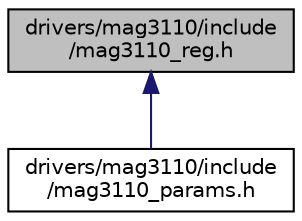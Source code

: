 digraph "drivers/mag3110/include/mag3110_reg.h"
{
 // LATEX_PDF_SIZE
  edge [fontname="Helvetica",fontsize="10",labelfontname="Helvetica",labelfontsize="10"];
  node [fontname="Helvetica",fontsize="10",shape=record];
  Node1 [label="drivers/mag3110/include\l/mag3110_reg.h",height=0.2,width=0.4,color="black", fillcolor="grey75", style="filled", fontcolor="black",tooltip="Register definition for the MAG3110 magnetometer driver."];
  Node1 -> Node2 [dir="back",color="midnightblue",fontsize="10",style="solid",fontname="Helvetica"];
  Node2 [label="drivers/mag3110/include\l/mag3110_params.h",height=0.2,width=0.4,color="black", fillcolor="white", style="filled",URL="$mag3110__params_8h.html",tooltip="Default configuration for MAG3110 devices."];
}
